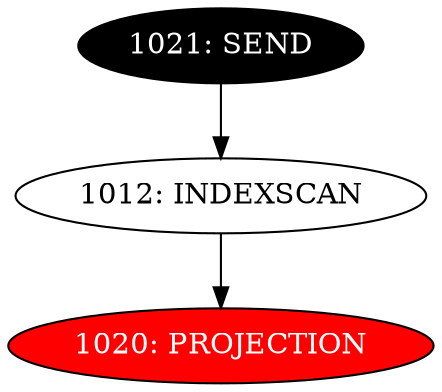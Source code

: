 digraph name {
1012 [label="1012: INDEXSCAN" ];
1012 -> 1020;
1020 [label="1020: PROJECTION" fontcolor="white" style="filled" fillcolor="red"];
1021 [label="1021: SEND" fontcolor="white" style="filled" fillcolor="black"];
1021 -> 1012;

}


